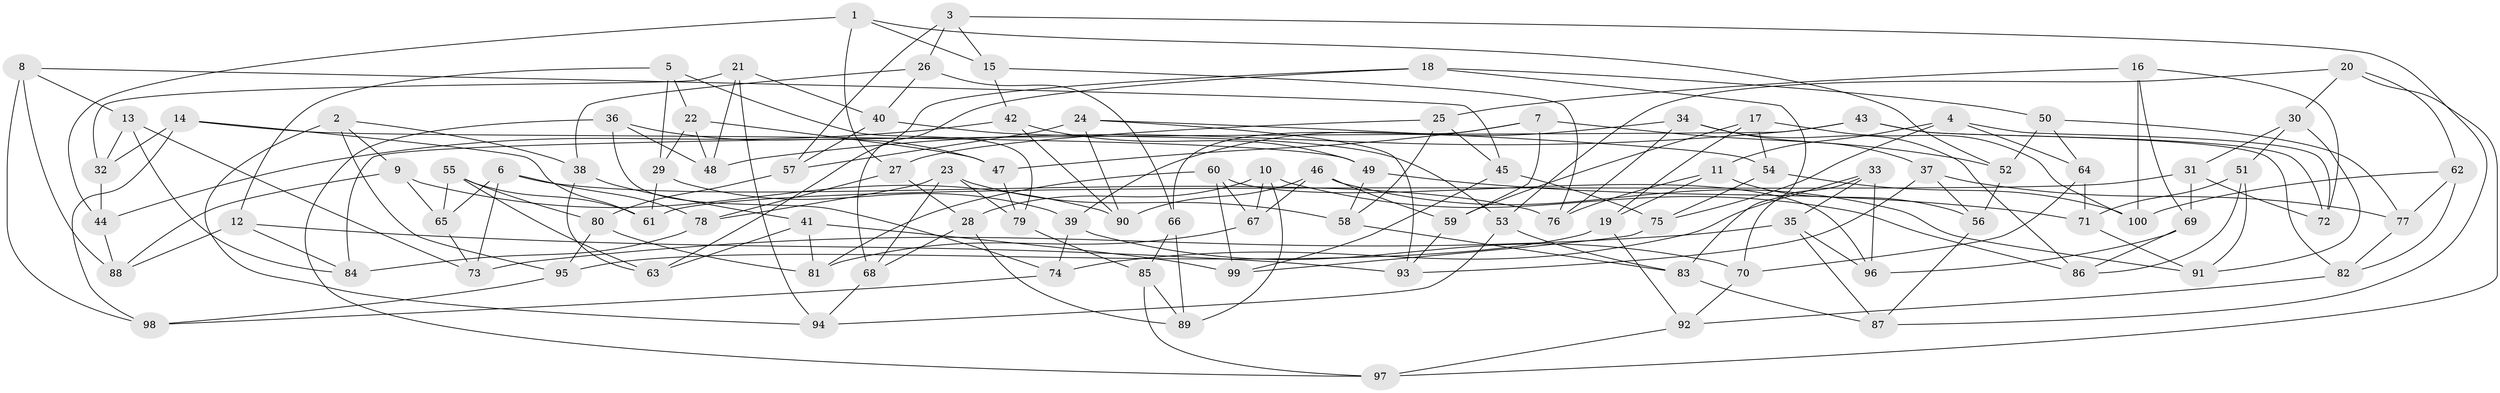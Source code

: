 // Generated by graph-tools (version 1.1) at 2025/56/03/09/25 04:56:27]
// undirected, 100 vertices, 200 edges
graph export_dot {
graph [start="1"]
  node [color=gray90,style=filled];
  1;
  2;
  3;
  4;
  5;
  6;
  7;
  8;
  9;
  10;
  11;
  12;
  13;
  14;
  15;
  16;
  17;
  18;
  19;
  20;
  21;
  22;
  23;
  24;
  25;
  26;
  27;
  28;
  29;
  30;
  31;
  32;
  33;
  34;
  35;
  36;
  37;
  38;
  39;
  40;
  41;
  42;
  43;
  44;
  45;
  46;
  47;
  48;
  49;
  50;
  51;
  52;
  53;
  54;
  55;
  56;
  57;
  58;
  59;
  60;
  61;
  62;
  63;
  64;
  65;
  66;
  67;
  68;
  69;
  70;
  71;
  72;
  73;
  74;
  75;
  76;
  77;
  78;
  79;
  80;
  81;
  82;
  83;
  84;
  85;
  86;
  87;
  88;
  89;
  90;
  91;
  92;
  93;
  94;
  95;
  96;
  97;
  98;
  99;
  100;
  1 -- 52;
  1 -- 15;
  1 -- 44;
  1 -- 27;
  2 -- 38;
  2 -- 9;
  2 -- 94;
  2 -- 95;
  3 -- 57;
  3 -- 87;
  3 -- 26;
  3 -- 15;
  4 -- 75;
  4 -- 11;
  4 -- 64;
  4 -- 72;
  5 -- 12;
  5 -- 29;
  5 -- 22;
  5 -- 79;
  6 -- 65;
  6 -- 73;
  6 -- 78;
  6 -- 76;
  7 -- 52;
  7 -- 66;
  7 -- 47;
  7 -- 59;
  8 -- 45;
  8 -- 88;
  8 -- 98;
  8 -- 13;
  9 -- 88;
  9 -- 65;
  9 -- 90;
  10 -- 89;
  10 -- 28;
  10 -- 67;
  10 -- 86;
  11 -- 56;
  11 -- 19;
  11 -- 76;
  12 -- 84;
  12 -- 93;
  12 -- 88;
  13 -- 73;
  13 -- 32;
  13 -- 84;
  14 -- 98;
  14 -- 61;
  14 -- 49;
  14 -- 32;
  15 -- 42;
  15 -- 76;
  16 -- 69;
  16 -- 72;
  16 -- 25;
  16 -- 100;
  17 -- 54;
  17 -- 19;
  17 -- 100;
  17 -- 59;
  18 -- 83;
  18 -- 68;
  18 -- 50;
  18 -- 63;
  19 -- 95;
  19 -- 92;
  20 -- 62;
  20 -- 30;
  20 -- 53;
  20 -- 97;
  21 -- 32;
  21 -- 94;
  21 -- 40;
  21 -- 48;
  22 -- 48;
  22 -- 29;
  22 -- 47;
  23 -- 78;
  23 -- 79;
  23 -- 68;
  23 -- 58;
  24 -- 93;
  24 -- 90;
  24 -- 54;
  24 -- 57;
  25 -- 45;
  25 -- 58;
  25 -- 27;
  26 -- 38;
  26 -- 40;
  26 -- 66;
  27 -- 78;
  27 -- 28;
  28 -- 68;
  28 -- 89;
  29 -- 61;
  29 -- 39;
  30 -- 51;
  30 -- 31;
  30 -- 91;
  31 -- 69;
  31 -- 72;
  31 -- 61;
  32 -- 44;
  33 -- 96;
  33 -- 70;
  33 -- 74;
  33 -- 35;
  34 -- 39;
  34 -- 86;
  34 -- 76;
  34 -- 37;
  35 -- 96;
  35 -- 87;
  35 -- 73;
  36 -- 48;
  36 -- 97;
  36 -- 47;
  36 -- 74;
  37 -- 77;
  37 -- 93;
  37 -- 56;
  38 -- 41;
  38 -- 63;
  39 -- 70;
  39 -- 74;
  40 -- 57;
  40 -- 53;
  41 -- 81;
  41 -- 63;
  41 -- 99;
  42 -- 44;
  42 -- 49;
  42 -- 90;
  43 -- 72;
  43 -- 82;
  43 -- 84;
  43 -- 48;
  44 -- 88;
  45 -- 75;
  45 -- 99;
  46 -- 90;
  46 -- 59;
  46 -- 67;
  46 -- 91;
  47 -- 79;
  49 -- 71;
  49 -- 58;
  50 -- 64;
  50 -- 52;
  50 -- 77;
  51 -- 91;
  51 -- 86;
  51 -- 71;
  52 -- 56;
  53 -- 83;
  53 -- 94;
  54 -- 100;
  54 -- 75;
  55 -- 65;
  55 -- 61;
  55 -- 63;
  55 -- 80;
  56 -- 87;
  57 -- 80;
  58 -- 83;
  59 -- 93;
  60 -- 67;
  60 -- 99;
  60 -- 81;
  60 -- 96;
  62 -- 77;
  62 -- 82;
  62 -- 100;
  64 -- 70;
  64 -- 71;
  65 -- 73;
  66 -- 89;
  66 -- 85;
  67 -- 81;
  68 -- 94;
  69 -- 96;
  69 -- 86;
  70 -- 92;
  71 -- 91;
  74 -- 98;
  75 -- 99;
  77 -- 82;
  78 -- 84;
  79 -- 85;
  80 -- 95;
  80 -- 81;
  82 -- 92;
  83 -- 87;
  85 -- 89;
  85 -- 97;
  92 -- 97;
  95 -- 98;
}
